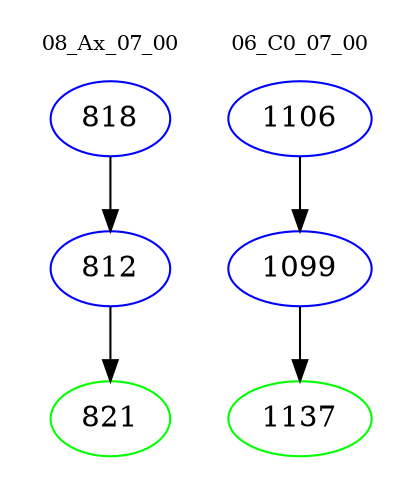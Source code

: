 digraph{
subgraph cluster_0 {
color = white
label = "08_Ax_07_00";
fontsize=10;
T0_818 [label="818", color="blue"]
T0_818 -> T0_812 [color="black"]
T0_812 [label="812", color="blue"]
T0_812 -> T0_821 [color="black"]
T0_821 [label="821", color="green"]
}
subgraph cluster_1 {
color = white
label = "06_C0_07_00";
fontsize=10;
T1_1106 [label="1106", color="blue"]
T1_1106 -> T1_1099 [color="black"]
T1_1099 [label="1099", color="blue"]
T1_1099 -> T1_1137 [color="black"]
T1_1137 [label="1137", color="green"]
}
}
